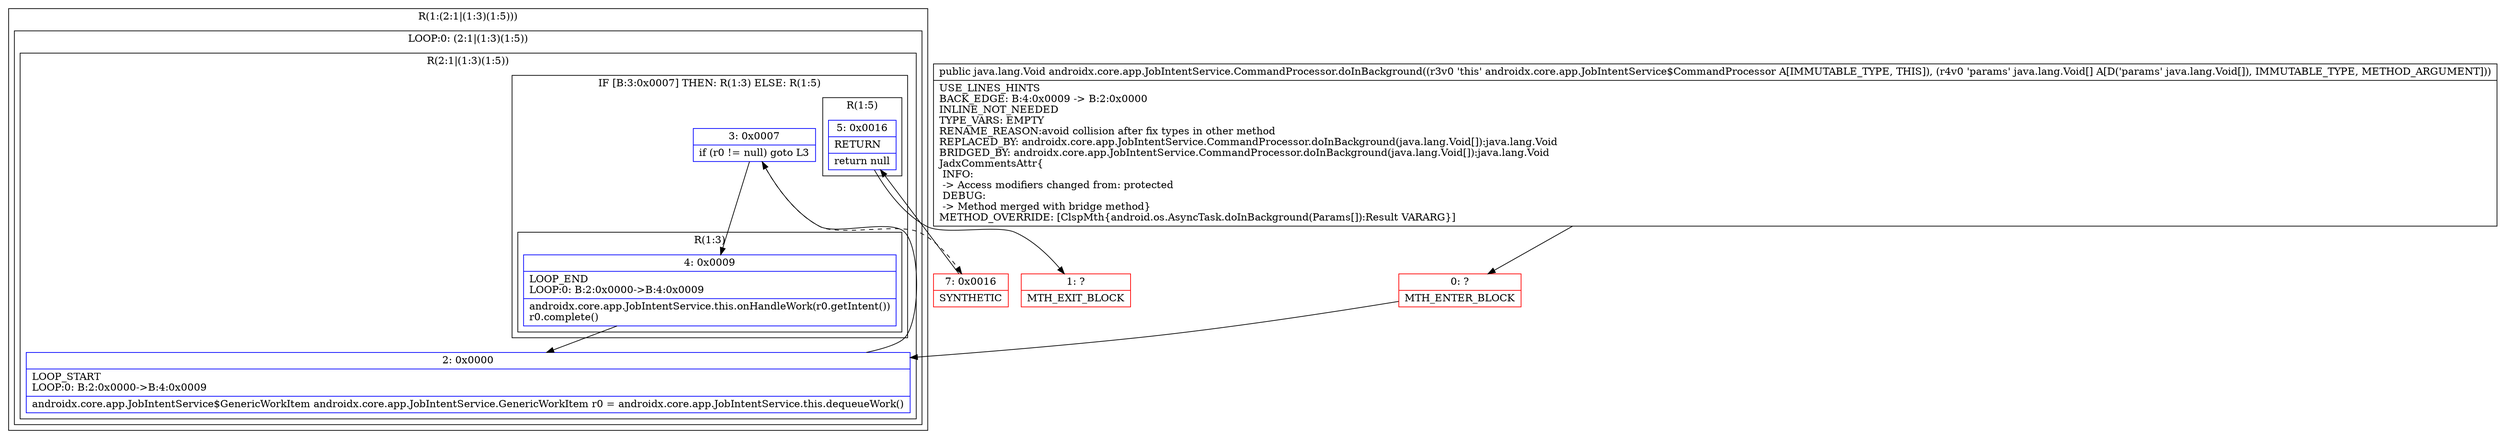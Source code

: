 digraph "CFG forandroidx.core.app.JobIntentService.CommandProcessor.doInBackground([Ljava\/lang\/Void;)Ljava\/lang\/Void;" {
subgraph cluster_Region_1128128003 {
label = "R(1:(2:1|(1:3)(1:5)))";
node [shape=record,color=blue];
subgraph cluster_LoopRegion_815513202 {
label = "LOOP:0: (2:1|(1:3)(1:5))";
node [shape=record,color=blue];
subgraph cluster_Region_624459753 {
label = "R(2:1|(1:3)(1:5))";
node [shape=record,color=blue];
Node_2 [shape=record,label="{2\:\ 0x0000|LOOP_START\lLOOP:0: B:2:0x0000\-\>B:4:0x0009\l|androidx.core.app.JobIntentService$GenericWorkItem androidx.core.app.JobIntentService.GenericWorkItem r0 = androidx.core.app.JobIntentService.this.dequeueWork()\l}"];
subgraph cluster_IfRegion_652046636 {
label = "IF [B:3:0x0007] THEN: R(1:3) ELSE: R(1:5)";
node [shape=record,color=blue];
Node_3 [shape=record,label="{3\:\ 0x0007|if (r0 != null) goto L3\l}"];
subgraph cluster_Region_511411288 {
label = "R(1:3)";
node [shape=record,color=blue];
Node_4 [shape=record,label="{4\:\ 0x0009|LOOP_END\lLOOP:0: B:2:0x0000\-\>B:4:0x0009\l|androidx.core.app.JobIntentService.this.onHandleWork(r0.getIntent())\lr0.complete()\l}"];
}
subgraph cluster_Region_1581946344 {
label = "R(1:5)";
node [shape=record,color=blue];
Node_5 [shape=record,label="{5\:\ 0x0016|RETURN\l|return null\l}"];
}
}
}
}
}
Node_0 [shape=record,color=red,label="{0\:\ ?|MTH_ENTER_BLOCK\l}"];
Node_7 [shape=record,color=red,label="{7\:\ 0x0016|SYNTHETIC\l}"];
Node_1 [shape=record,color=red,label="{1\:\ ?|MTH_EXIT_BLOCK\l}"];
MethodNode[shape=record,label="{public java.lang.Void androidx.core.app.JobIntentService.CommandProcessor.doInBackground((r3v0 'this' androidx.core.app.JobIntentService$CommandProcessor A[IMMUTABLE_TYPE, THIS]), (r4v0 'params' java.lang.Void[] A[D('params' java.lang.Void[]), IMMUTABLE_TYPE, METHOD_ARGUMENT]))  | USE_LINES_HINTS\lBACK_EDGE: B:4:0x0009 \-\> B:2:0x0000\lINLINE_NOT_NEEDED\lTYPE_VARS: EMPTY\lRENAME_REASON:avoid collision after fix types in other method\lREPLACED_BY: androidx.core.app.JobIntentService.CommandProcessor.doInBackground(java.lang.Void[]):java.lang.Void\lBRIDGED_BY: androidx.core.app.JobIntentService.CommandProcessor.doInBackground(java.lang.Void[]):java.lang.Void\lJadxCommentsAttr\{\l INFO: \l \-\> Access modifiers changed from: protected\l DEBUG: \l \-\> Method merged with bridge method\}\lMETHOD_OVERRIDE: [ClspMth\{android.os.AsyncTask.doInBackground(Params[]):Result VARARG\}]\l}"];
MethodNode -> Node_0;Node_2 -> Node_3;
Node_3 -> Node_4;
Node_3 -> Node_7[style=dashed];
Node_4 -> Node_2;
Node_5 -> Node_1;
Node_0 -> Node_2;
Node_7 -> Node_5;
}


